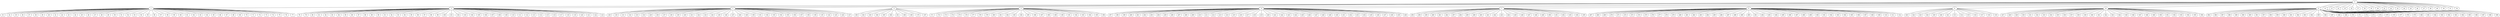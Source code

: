 
graph graphname {
    0 -- 1
0 -- 2
0 -- 3
0 -- 4
0 -- 5
0 -- 6
0 -- 7
0 -- 8
0 -- 9
0 -- 10
0 -- 11
0 -- 12
0 -- 13
0 -- 14
0 -- 15
0 -- 16
0 -- 17
0 -- 18
0 -- 19
0 -- 20
0 -- 21
0 -- 22
0 -- 23
0 -- 24
0 -- 25
0 -- 26
0 -- 27
0 -- 28
0 -- 29
0 -- 30
0 -- 31
0 -- 32
1 -- 33
1 -- 34
1 -- 35
1 -- 36
1 -- 37
1 -- 38
1 -- 39
1 -- 40
1 -- 41
1 -- 42
1 -- 43
1 -- 44
1 -- 45
1 -- 46
1 -- 47
1 -- 48
1 -- 49
1 -- 50
1 -- 51
1 -- 52
1 -- 53
1 -- 54
1 -- 55
1 -- 56
1 -- 57
1 -- 58
1 -- 59
1 -- 60
1 -- 61
1 -- 62
1 -- 63
1 -- 64
1 -- 65
1 -- 66
1 -- 67
1 -- 68
1 -- 69
1 -- 70
1 -- 71
1 -- 72
1 -- 73
1 -- 74
1 -- 75
1 -- 76
1 -- 77
2 -- 78
2 -- 79
2 -- 80
2 -- 81
2 -- 82
2 -- 83
2 -- 84
2 -- 85
2 -- 86
2 -- 87
2 -- 88
2 -- 89
2 -- 90
2 -- 91
2 -- 92
2 -- 93
2 -- 94
2 -- 95
2 -- 96
2 -- 97
2 -- 98
2 -- 99
2 -- 100
2 -- 101
2 -- 102
2 -- 103
2 -- 104
2 -- 105
2 -- 106
2 -- 107
2 -- 108
2 -- 109
2 -- 110
2 -- 111
2 -- 112
2 -- 113
2 -- 114
2 -- 115
2 -- 116
2 -- 117
2 -- 118
2 -- 119
2 -- 120
2 -- 121
2 -- 122
2 -- 123
3 -- 128
3 -- 130
3 -- 131
3 -- 132
3 -- 133
3 -- 134
3 -- 129
3 -- 136
3 -- 137
3 -- 138
3 -- 139
3 -- 140
3 -- 141
3 -- 142
3 -- 143
3 -- 144
3 -- 145
3 -- 146
3 -- 147
3 -- 148
3 -- 149
3 -- 150
3 -- 151
3 -- 152
3 -- 153
3 -- 154
3 -- 155
3 -- 156
3 -- 157
3 -- 158
3 -- 159
3 -- 135
3 -- 124
3 -- 125
3 -- 126
3 -- 127
4 -- 160
4 -- 162
4 -- 163
4 -- 164
4 -- 165
4 -- 166
4 -- 161
4 -- 168
4 -- 169
4 -- 170
4 -- 167
5 -- 171
5 -- 172
5 -- 173
5 -- 174
5 -- 175
5 -- 176
5 -- 177
5 -- 178
5 -- 179
5 -- 180
5 -- 181
5 -- 182
5 -- 183
5 -- 184
5 -- 185
5 -- 186
5 -- 187
5 -- 188
5 -- 189
5 -- 190
5 -- 191
5 -- 192
5 -- 193
5 -- 194
5 -- 195
5 -- 196
6 -- 197
6 -- 198
6 -- 199
6 -- 200
6 -- 201
6 -- 202
6 -- 203
6 -- 204
6 -- 205
6 -- 206
6 -- 207
6 -- 208
6 -- 209
6 -- 210
6 -- 211
6 -- 212
6 -- 213
6 -- 214
6 -- 215
6 -- 216
6 -- 217
6 -- 218
6 -- 219
6 -- 220
6 -- 221
6 -- 222
6 -- 223
6 -- 224
6 -- 225
6 -- 226
6 -- 227
6 -- 228
6 -- 229
6 -- 230
6 -- 231
6 -- 232
6 -- 233
6 -- 234
6 -- 235
6 -- 236
6 -- 237
6 -- 238
6 -- 239
6 -- 240
7 -- 256
7 -- 258
7 -- 259
7 -- 260
7 -- 261
7 -- 262
7 -- 257
7 -- 264
7 -- 265
7 -- 266
7 -- 263
7 -- 241
7 -- 242
7 -- 243
7 -- 244
7 -- 245
7 -- 246
7 -- 247
7 -- 248
7 -- 249
7 -- 250
7 -- 251
7 -- 252
7 -- 253
7 -- 254
7 -- 255
8 -- 267
8 -- 268
8 -- 269
8 -- 270
8 -- 271
8 -- 272
8 -- 273
8 -- 274
8 -- 275
8 -- 276
8 -- 277
8 -- 278
8 -- 279
8 -- 280
8 -- 281
8 -- 282
8 -- 283
8 -- 284
8 -- 285
8 -- 286
8 -- 287
8 -- 288
8 -- 289
8 -- 290
8 -- 291
8 -- 292
8 -- 293
8 -- 294
8 -- 295
8 -- 296
8 -- 297
8 -- 298
8 -- 299
8 -- 300
8 -- 301
8 -- 302
8 -- 303
8 -- 304
8 -- 305
8 -- 306
8 -- 307
8 -- 308
8 -- 309
8 -- 310
8 -- 311
8 -- 312
9 -- 320
9 -- 322
9 -- 323
9 -- 324
9 -- 325
9 -- 326
9 -- 321
9 -- 313
9 -- 314
9 -- 315
9 -- 316
9 -- 317
9 -- 318
9 -- 319
10 -- 327
10 -- 328
10 -- 329
10 -- 330
10 -- 331
10 -- 332
10 -- 333
10 -- 334
10 -- 335
10 -- 336
10 -- 337
10 -- 338
10 -- 339
10 -- 340
10 -- 341
10 -- 342
10 -- 343
10 -- 344
10 -- 345
10 -- 346
10 -- 347
10 -- 348
10 -- 349
10 -- 350
10 -- 351
10 -- 352
10 -- 353
10 -- 354
10 -- 355
10 -- 356
11 -- 384
11 -- 386
11 -- 387
11 -- 388
11 -- 389
11 -- 390
11 -- 385
11 -- 391
11 -- 357
11 -- 358
11 -- 359
11 -- 360
11 -- 361
11 -- 362
11 -- 363
11 -- 364
11 -- 365
11 -- 366
11 -- 367
11 -- 368
11 -- 369
11 -- 370
11 -- 371
11 -- 372
11 -- 373
11 -- 374
11 -- 375
11 -- 376
11 -- 377
11 -- 378
11 -- 379
11 -- 380
11 -- 381
11 -- 382
11 -- 383
12 -- 392
12 -- 393
12 -- 394
12 -- 395
12 -- 396
12 -- 397
12 -- 398
12 -- 399

}
